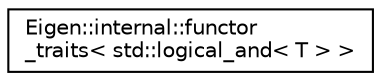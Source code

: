 digraph "Graphical Class Hierarchy"
{
  edge [fontname="Helvetica",fontsize="10",labelfontname="Helvetica",labelfontsize="10"];
  node [fontname="Helvetica",fontsize="10",shape=record];
  rankdir="LR";
  Node1 [label="Eigen::internal::functor\l_traits\< std::logical_and\< T \> \>",height=0.2,width=0.4,color="black", fillcolor="white", style="filled",URL="$struct_eigen_1_1internal_1_1functor__traits_3_01std_1_1logical__and_3_01_t_01_4_01_4.html"];
}
